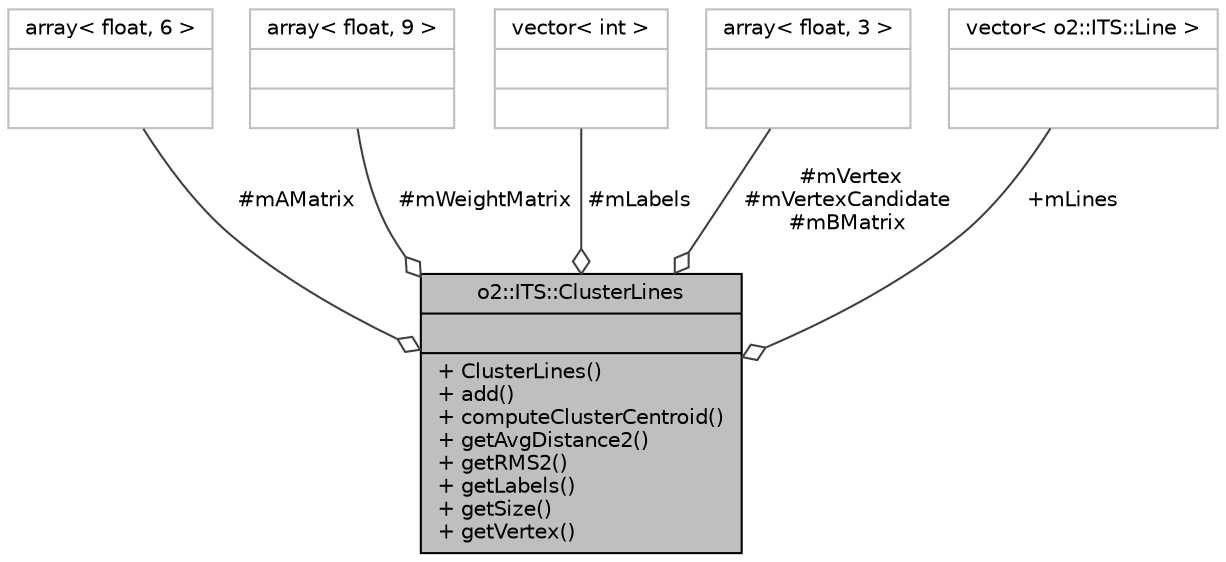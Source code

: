 digraph "o2::ITS::ClusterLines"
{
 // INTERACTIVE_SVG=YES
  bgcolor="transparent";
  edge [fontname="Helvetica",fontsize="10",labelfontname="Helvetica",labelfontsize="10"];
  node [fontname="Helvetica",fontsize="10",shape=record];
  Node1 [label="{o2::ITS::ClusterLines\n||+ ClusterLines()\l+ add()\l+ computeClusterCentroid()\l+ getAvgDistance2()\l+ getRMS2()\l+ getLabels()\l+ getSize()\l+ getVertex()\l}",height=0.2,width=0.4,color="black", fillcolor="grey75", style="filled" fontcolor="black"];
  Node2 -> Node1 [color="grey25",fontsize="10",style="solid",label=" #mAMatrix" ,arrowhead="odiamond",fontname="Helvetica"];
  Node2 [label="{array\< float, 6 \>\n||}",height=0.2,width=0.4,color="grey75"];
  Node3 -> Node1 [color="grey25",fontsize="10",style="solid",label=" #mWeightMatrix" ,arrowhead="odiamond",fontname="Helvetica"];
  Node3 [label="{array\< float, 9 \>\n||}",height=0.2,width=0.4,color="grey75"];
  Node4 -> Node1 [color="grey25",fontsize="10",style="solid",label=" #mLabels" ,arrowhead="odiamond",fontname="Helvetica"];
  Node4 [label="{vector\< int \>\n||}",height=0.2,width=0.4,color="grey75"];
  Node5 -> Node1 [color="grey25",fontsize="10",style="solid",label=" #mVertex\n#mVertexCandidate\n#mBMatrix" ,arrowhead="odiamond",fontname="Helvetica"];
  Node5 [label="{array\< float, 3 \>\n||}",height=0.2,width=0.4,color="grey75"];
  Node6 -> Node1 [color="grey25",fontsize="10",style="solid",label=" +mLines" ,arrowhead="odiamond",fontname="Helvetica"];
  Node6 [label="{vector\< o2::ITS::Line \>\n||}",height=0.2,width=0.4,color="grey75"];
}
